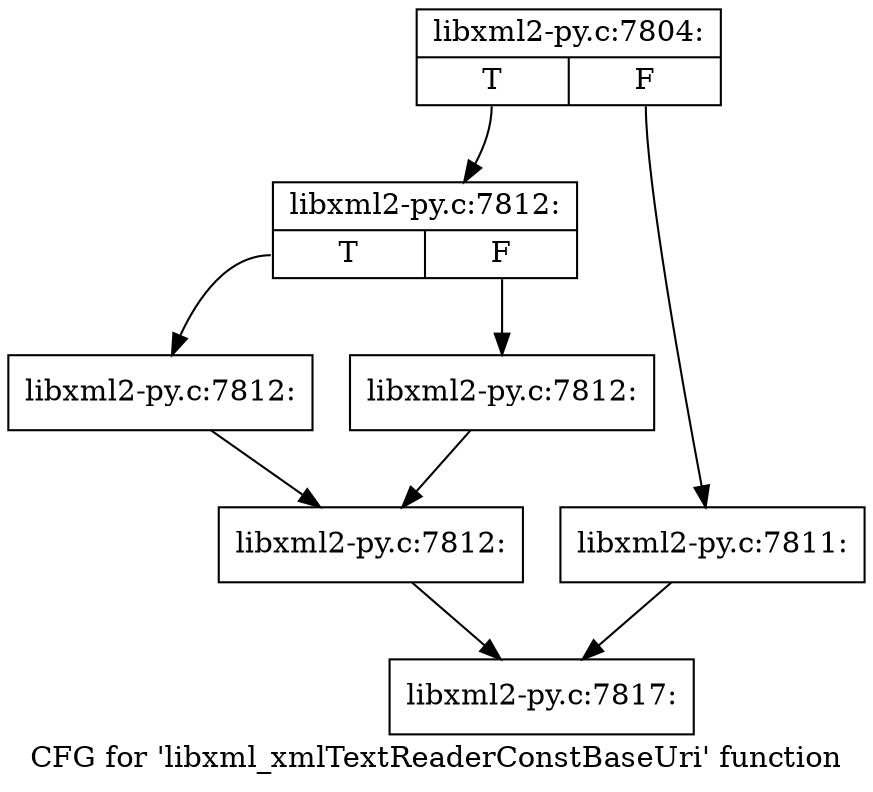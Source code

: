 digraph "CFG for 'libxml_xmlTextReaderConstBaseUri' function" {
	label="CFG for 'libxml_xmlTextReaderConstBaseUri' function";

	Node0x437d990 [shape=record,label="{libxml2-py.c:7804:|{<s0>T|<s1>F}}"];
	Node0x437d990:s0 -> Node0x43815b0;
	Node0x437d990:s1 -> Node0x4381560;
	Node0x4381560 [shape=record,label="{libxml2-py.c:7811:}"];
	Node0x4381560 -> Node0x437fe70;
	Node0x43815b0 [shape=record,label="{libxml2-py.c:7812:|{<s0>T|<s1>F}}"];
	Node0x43815b0:s0 -> Node0x4381de0;
	Node0x43815b0:s1 -> Node0x4381e30;
	Node0x4381de0 [shape=record,label="{libxml2-py.c:7812:}"];
	Node0x4381de0 -> Node0x4381e80;
	Node0x4381e30 [shape=record,label="{libxml2-py.c:7812:}"];
	Node0x4381e30 -> Node0x4381e80;
	Node0x4381e80 [shape=record,label="{libxml2-py.c:7812:}"];
	Node0x4381e80 -> Node0x437fe70;
	Node0x437fe70 [shape=record,label="{libxml2-py.c:7817:}"];
}
